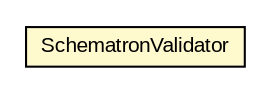 #!/usr/local/bin/dot
#
# Class diagram 
# Generated by UMLGraph version 5.1 (http://www.umlgraph.org/)
#

digraph G {
	edge [fontname="arial",fontsize=10,labelfontname="arial",labelfontsize=10];
	node [fontname="arial",fontsize=10,shape=plaintext];
	nodesep=0.25;
	ranksep=0.5;
	// com.helger.schematron.validator.SchematronValidator
	c23063 [label=<<table title="com.helger.schematron.validator.SchematronValidator" border="0" cellborder="1" cellspacing="0" cellpadding="2" port="p" bgcolor="lemonChiffon" href="./SchematronValidator.html">
		<tr><td><table border="0" cellspacing="0" cellpadding="1">
<tr><td align="center" balign="center"> SchematronValidator </td></tr>
		</table></td></tr>
		</table>>, fontname="arial", fontcolor="black", fontsize=10.0];
}

